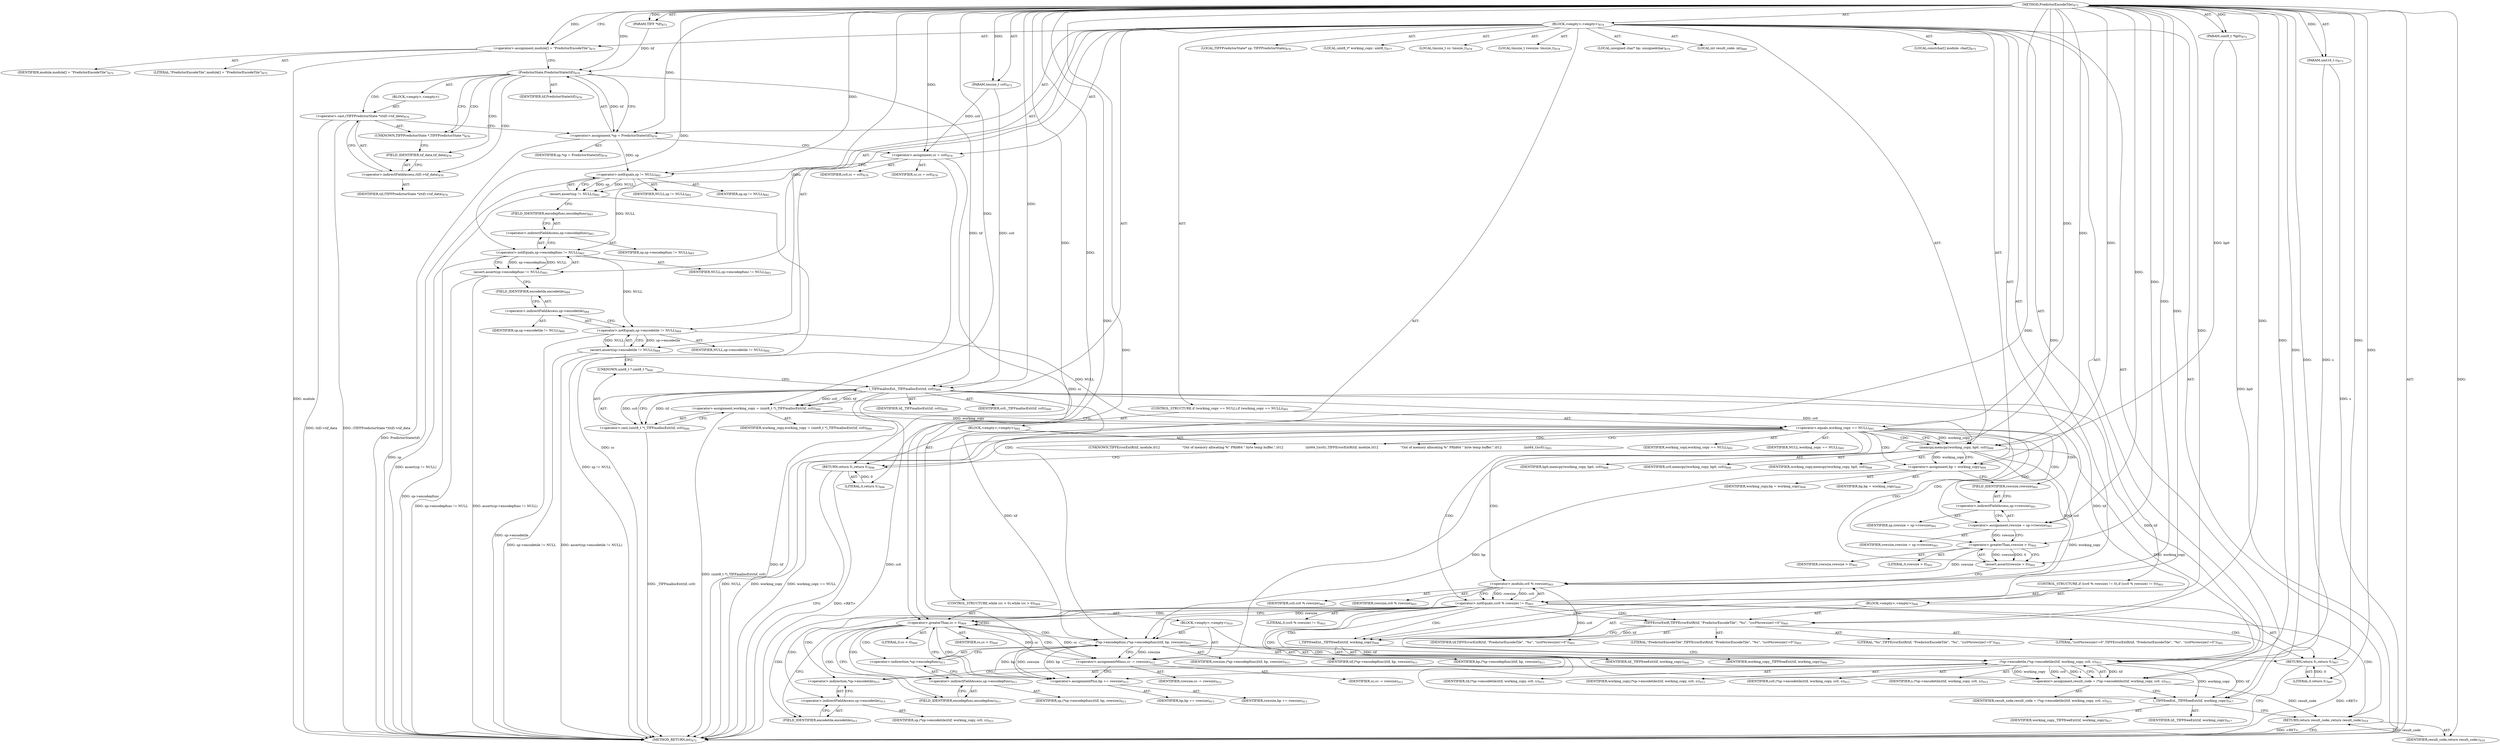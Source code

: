 digraph "PredictorEncodeTile" {  
"39104" [label = <(METHOD,PredictorEncodeTile)<SUB>872</SUB>> ]
"39105" [label = <(PARAM,TIFF *tif)<SUB>872</SUB>> ]
"39106" [label = <(PARAM,uint8_t *bp0)<SUB>872</SUB>> ]
"39107" [label = <(PARAM,tmsize_t cc0)<SUB>872</SUB>> ]
"39108" [label = <(PARAM,uint16_t s)<SUB>873</SUB>> ]
"39109" [label = <(BLOCK,&lt;empty&gt;,&lt;empty&gt;)<SUB>874</SUB>> ]
"39110" [label = <(LOCAL,constchar[] module: char[])<SUB>875</SUB>> ]
"39111" [label = <(&lt;operator&gt;.assignment,module[] = &quot;PredictorEncodeTile&quot;)<SUB>875</SUB>> ]
"39112" [label = <(IDENTIFIER,module,module[] = &quot;PredictorEncodeTile&quot;)<SUB>875</SUB>> ]
"39113" [label = <(LITERAL,&quot;PredictorEncodeTile&quot;,module[] = &quot;PredictorEncodeTile&quot;)<SUB>875</SUB>> ]
"39114" [label = <(LOCAL,TIFFPredictorState* sp: TIFFPredictorState)<SUB>876</SUB>> ]
"39115" [label = <(&lt;operator&gt;.assignment,*sp = PredictorState(tif))<SUB>876</SUB>> ]
"39116" [label = <(IDENTIFIER,sp,*sp = PredictorState(tif))<SUB>876</SUB>> ]
"39117" [label = <(PredictorState,PredictorState(tif))<SUB>876</SUB>> ]
"39118" [label = <(IDENTIFIER,tif,PredictorState(tif))<SUB>876</SUB>> ]
"39119" [label = <(BLOCK,&lt;empty&gt;,&lt;empty&gt;)> ]
"39120" [label = <(&lt;operator&gt;.cast,(TIFFPredictorState *)(tif)-&gt;tif_data)<SUB>876</SUB>> ]
"39121" [label = <(UNKNOWN,TIFFPredictorState *,TIFFPredictorState *)<SUB>876</SUB>> ]
"39122" [label = <(&lt;operator&gt;.indirectFieldAccess,(tif)-&gt;tif_data)<SUB>876</SUB>> ]
"39123" [label = <(IDENTIFIER,tif,(TIFFPredictorState *)(tif)-&gt;tif_data)<SUB>876</SUB>> ]
"39124" [label = <(FIELD_IDENTIFIER,tif_data,tif_data)<SUB>876</SUB>> ]
"39125" [label = <(LOCAL,uint8_t* working_copy: uint8_t)<SUB>877</SUB>> ]
"39126" [label = <(LOCAL,tmsize_t cc: tmsize_t)<SUB>878</SUB>> ]
"39127" [label = <(LOCAL,tmsize_t rowsize: tmsize_t)<SUB>878</SUB>> ]
"39128" [label = <(&lt;operator&gt;.assignment,cc = cc0)<SUB>878</SUB>> ]
"39129" [label = <(IDENTIFIER,cc,cc = cc0)<SUB>878</SUB>> ]
"39130" [label = <(IDENTIFIER,cc0,cc = cc0)<SUB>878</SUB>> ]
"39131" [label = <(LOCAL,unsigned char* bp: unsignedchar)<SUB>879</SUB>> ]
"39132" [label = <(LOCAL,int result_code: int)<SUB>880</SUB>> ]
"39133" [label = <(assert,assert(sp != NULL))<SUB>882</SUB>> ]
"39134" [label = <(&lt;operator&gt;.notEquals,sp != NULL)<SUB>882</SUB>> ]
"39135" [label = <(IDENTIFIER,sp,sp != NULL)<SUB>882</SUB>> ]
"39136" [label = <(IDENTIFIER,NULL,sp != NULL)<SUB>882</SUB>> ]
"39137" [label = <(assert,assert(sp-&gt;encodepfunc != NULL))<SUB>883</SUB>> ]
"39138" [label = <(&lt;operator&gt;.notEquals,sp-&gt;encodepfunc != NULL)<SUB>883</SUB>> ]
"39139" [label = <(&lt;operator&gt;.indirectFieldAccess,sp-&gt;encodepfunc)<SUB>883</SUB>> ]
"39140" [label = <(IDENTIFIER,sp,sp-&gt;encodepfunc != NULL)<SUB>883</SUB>> ]
"39141" [label = <(FIELD_IDENTIFIER,encodepfunc,encodepfunc)<SUB>883</SUB>> ]
"39142" [label = <(IDENTIFIER,NULL,sp-&gt;encodepfunc != NULL)<SUB>883</SUB>> ]
"39143" [label = <(assert,assert(sp-&gt;encodetile != NULL))<SUB>884</SUB>> ]
"39144" [label = <(&lt;operator&gt;.notEquals,sp-&gt;encodetile != NULL)<SUB>884</SUB>> ]
"39145" [label = <(&lt;operator&gt;.indirectFieldAccess,sp-&gt;encodetile)<SUB>884</SUB>> ]
"39146" [label = <(IDENTIFIER,sp,sp-&gt;encodetile != NULL)<SUB>884</SUB>> ]
"39147" [label = <(FIELD_IDENTIFIER,encodetile,encodetile)<SUB>884</SUB>> ]
"39148" [label = <(IDENTIFIER,NULL,sp-&gt;encodetile != NULL)<SUB>884</SUB>> ]
"39149" [label = <(&lt;operator&gt;.assignment,working_copy = (uint8_t *)_TIFFmallocExt(tif, cc0))<SUB>890</SUB>> ]
"39150" [label = <(IDENTIFIER,working_copy,working_copy = (uint8_t *)_TIFFmallocExt(tif, cc0))<SUB>890</SUB>> ]
"39151" [label = <(&lt;operator&gt;.cast,(uint8_t *)_TIFFmallocExt(tif, cc0))<SUB>890</SUB>> ]
"39152" [label = <(UNKNOWN,uint8_t *,uint8_t *)<SUB>890</SUB>> ]
"39153" [label = <(_TIFFmallocExt,_TIFFmallocExt(tif, cc0))<SUB>890</SUB>> ]
"39154" [label = <(IDENTIFIER,tif,_TIFFmallocExt(tif, cc0))<SUB>890</SUB>> ]
"39155" [label = <(IDENTIFIER,cc0,_TIFFmallocExt(tif, cc0))<SUB>890</SUB>> ]
"39156" [label = <(CONTROL_STRUCTURE,if (working_copy == NULL),if (working_copy == NULL))<SUB>891</SUB>> ]
"39157" [label = <(&lt;operator&gt;.equals,working_copy == NULL)<SUB>891</SUB>> ]
"39158" [label = <(IDENTIFIER,working_copy,working_copy == NULL)<SUB>891</SUB>> ]
"39159" [label = <(IDENTIFIER,NULL,working_copy == NULL)<SUB>891</SUB>> ]
"39160" [label = <(BLOCK,&lt;empty&gt;,&lt;empty&gt;)<SUB>892</SUB>> ]
"39161" [label = <(UNKNOWN,TIFFErrorExtR(tif, module,\012                      &quot;Out of memory allocating %&quot; PRId64 &quot; byte temp buffer.&quot;,\012                      (int64_t)cc0);,TIFFErrorExtR(tif, module,\012                      &quot;Out of memory allocating %&quot; PRId64 &quot; byte temp buffer.&quot;,\012                      (int64_t)cc0);)<SUB>893</SUB>> ]
"39162" [label = <(RETURN,return 0;,return 0;)<SUB>896</SUB>> ]
"39163" [label = <(LITERAL,0,return 0;)<SUB>896</SUB>> ]
"39164" [label = <(memcpy,memcpy(working_copy, bp0, cc0))<SUB>898</SUB>> ]
"39165" [label = <(IDENTIFIER,working_copy,memcpy(working_copy, bp0, cc0))<SUB>898</SUB>> ]
"39166" [label = <(IDENTIFIER,bp0,memcpy(working_copy, bp0, cc0))<SUB>898</SUB>> ]
"39167" [label = <(IDENTIFIER,cc0,memcpy(working_copy, bp0, cc0))<SUB>898</SUB>> ]
"39168" [label = <(&lt;operator&gt;.assignment,bp = working_copy)<SUB>899</SUB>> ]
"39169" [label = <(IDENTIFIER,bp,bp = working_copy)<SUB>899</SUB>> ]
"39170" [label = <(IDENTIFIER,working_copy,bp = working_copy)<SUB>899</SUB>> ]
"39171" [label = <(&lt;operator&gt;.assignment,rowsize = sp-&gt;rowsize)<SUB>901</SUB>> ]
"39172" [label = <(IDENTIFIER,rowsize,rowsize = sp-&gt;rowsize)<SUB>901</SUB>> ]
"39173" [label = <(&lt;operator&gt;.indirectFieldAccess,sp-&gt;rowsize)<SUB>901</SUB>> ]
"39174" [label = <(IDENTIFIER,sp,rowsize = sp-&gt;rowsize)<SUB>901</SUB>> ]
"39175" [label = <(FIELD_IDENTIFIER,rowsize,rowsize)<SUB>901</SUB>> ]
"39176" [label = <(assert,assert(rowsize &gt; 0))<SUB>902</SUB>> ]
"39177" [label = <(&lt;operator&gt;.greaterThan,rowsize &gt; 0)<SUB>902</SUB>> ]
"39178" [label = <(IDENTIFIER,rowsize,rowsize &gt; 0)<SUB>902</SUB>> ]
"39179" [label = <(LITERAL,0,rowsize &gt; 0)<SUB>902</SUB>> ]
"39180" [label = <(CONTROL_STRUCTURE,if ((cc0 % rowsize) != 0),if ((cc0 % rowsize) != 0))<SUB>903</SUB>> ]
"39181" [label = <(&lt;operator&gt;.notEquals,(cc0 % rowsize) != 0)<SUB>903</SUB>> ]
"39182" [label = <(&lt;operator&gt;.modulo,cc0 % rowsize)<SUB>903</SUB>> ]
"39183" [label = <(IDENTIFIER,cc0,cc0 % rowsize)<SUB>903</SUB>> ]
"39184" [label = <(IDENTIFIER,rowsize,cc0 % rowsize)<SUB>903</SUB>> ]
"39185" [label = <(LITERAL,0,(cc0 % rowsize) != 0)<SUB>903</SUB>> ]
"39186" [label = <(BLOCK,&lt;empty&gt;,&lt;empty&gt;)<SUB>904</SUB>> ]
"39187" [label = <(TIFFErrorExtR,TIFFErrorExtR(tif, &quot;PredictorEncodeTile&quot;, &quot;%s&quot;, &quot;(cc0%rowsize)!=0&quot;))<SUB>905</SUB>> ]
"39188" [label = <(IDENTIFIER,tif,TIFFErrorExtR(tif, &quot;PredictorEncodeTile&quot;, &quot;%s&quot;, &quot;(cc0%rowsize)!=0&quot;))<SUB>905</SUB>> ]
"39189" [label = <(LITERAL,&quot;PredictorEncodeTile&quot;,TIFFErrorExtR(tif, &quot;PredictorEncodeTile&quot;, &quot;%s&quot;, &quot;(cc0%rowsize)!=0&quot;))<SUB>905</SUB>> ]
"39190" [label = <(LITERAL,&quot;%s&quot;,TIFFErrorExtR(tif, &quot;PredictorEncodeTile&quot;, &quot;%s&quot;, &quot;(cc0%rowsize)!=0&quot;))<SUB>905</SUB>> ]
"39191" [label = <(LITERAL,&quot;(cc0%rowsize)!=0&quot;,TIFFErrorExtR(tif, &quot;PredictorEncodeTile&quot;, &quot;%s&quot;, &quot;(cc0%rowsize)!=0&quot;))<SUB>905</SUB>> ]
"39192" [label = <(_TIFFfreeExt,_TIFFfreeExt(tif, working_copy))<SUB>906</SUB>> ]
"39193" [label = <(IDENTIFIER,tif,_TIFFfreeExt(tif, working_copy))<SUB>906</SUB>> ]
"39194" [label = <(IDENTIFIER,working_copy,_TIFFfreeExt(tif, working_copy))<SUB>906</SUB>> ]
"39195" [label = <(RETURN,return 0;,return 0;)<SUB>907</SUB>> ]
"39196" [label = <(LITERAL,0,return 0;)<SUB>907</SUB>> ]
"39197" [label = <(CONTROL_STRUCTURE,while (cc &gt; 0),while (cc &gt; 0))<SUB>909</SUB>> ]
"39198" [label = <(&lt;operator&gt;.greaterThan,cc &gt; 0)<SUB>909</SUB>> ]
"39199" [label = <(IDENTIFIER,cc,cc &gt; 0)<SUB>909</SUB>> ]
"39200" [label = <(LITERAL,0,cc &gt; 0)<SUB>909</SUB>> ]
"39201" [label = <(BLOCK,&lt;empty&gt;,&lt;empty&gt;)<SUB>910</SUB>> ]
"39202" [label = <(*sp-&gt;encodepfunc,(*sp-&gt;encodepfunc)(tif, bp, rowsize))<SUB>911</SUB>> ]
"39203" [label = <(&lt;operator&gt;.indirection,*sp-&gt;encodepfunc)<SUB>911</SUB>> ]
"39204" [label = <(&lt;operator&gt;.indirectFieldAccess,sp-&gt;encodepfunc)<SUB>911</SUB>> ]
"39205" [label = <(IDENTIFIER,sp,(*sp-&gt;encodepfunc)(tif, bp, rowsize))<SUB>911</SUB>> ]
"39206" [label = <(FIELD_IDENTIFIER,encodepfunc,encodepfunc)<SUB>911</SUB>> ]
"39207" [label = <(IDENTIFIER,tif,(*sp-&gt;encodepfunc)(tif, bp, rowsize))<SUB>911</SUB>> ]
"39208" [label = <(IDENTIFIER,bp,(*sp-&gt;encodepfunc)(tif, bp, rowsize))<SUB>911</SUB>> ]
"39209" [label = <(IDENTIFIER,rowsize,(*sp-&gt;encodepfunc)(tif, bp, rowsize))<SUB>911</SUB>> ]
"39210" [label = <(&lt;operator&gt;.assignmentMinus,cc -= rowsize)<SUB>912</SUB>> ]
"39211" [label = <(IDENTIFIER,cc,cc -= rowsize)<SUB>912</SUB>> ]
"39212" [label = <(IDENTIFIER,rowsize,cc -= rowsize)<SUB>912</SUB>> ]
"39213" [label = <(&lt;operator&gt;.assignmentPlus,bp += rowsize)<SUB>913</SUB>> ]
"39214" [label = <(IDENTIFIER,bp,bp += rowsize)<SUB>913</SUB>> ]
"39215" [label = <(IDENTIFIER,rowsize,bp += rowsize)<SUB>913</SUB>> ]
"39216" [label = <(&lt;operator&gt;.assignment,result_code = (*sp-&gt;encodetile)(tif, working_copy, cc0, s))<SUB>915</SUB>> ]
"39217" [label = <(IDENTIFIER,result_code,result_code = (*sp-&gt;encodetile)(tif, working_copy, cc0, s))<SUB>915</SUB>> ]
"39218" [label = <(*sp-&gt;encodetile,(*sp-&gt;encodetile)(tif, working_copy, cc0, s))<SUB>915</SUB>> ]
"39219" [label = <(&lt;operator&gt;.indirection,*sp-&gt;encodetile)<SUB>915</SUB>> ]
"39220" [label = <(&lt;operator&gt;.indirectFieldAccess,sp-&gt;encodetile)<SUB>915</SUB>> ]
"39221" [label = <(IDENTIFIER,sp,(*sp-&gt;encodetile)(tif, working_copy, cc0, s))<SUB>915</SUB>> ]
"39222" [label = <(FIELD_IDENTIFIER,encodetile,encodetile)<SUB>915</SUB>> ]
"39223" [label = <(IDENTIFIER,tif,(*sp-&gt;encodetile)(tif, working_copy, cc0, s))<SUB>915</SUB>> ]
"39224" [label = <(IDENTIFIER,working_copy,(*sp-&gt;encodetile)(tif, working_copy, cc0, s))<SUB>915</SUB>> ]
"39225" [label = <(IDENTIFIER,cc0,(*sp-&gt;encodetile)(tif, working_copy, cc0, s))<SUB>915</SUB>> ]
"39226" [label = <(IDENTIFIER,s,(*sp-&gt;encodetile)(tif, working_copy, cc0, s))<SUB>915</SUB>> ]
"39227" [label = <(_TIFFfreeExt,_TIFFfreeExt(tif, working_copy))<SUB>917</SUB>> ]
"39228" [label = <(IDENTIFIER,tif,_TIFFfreeExt(tif, working_copy))<SUB>917</SUB>> ]
"39229" [label = <(IDENTIFIER,working_copy,_TIFFfreeExt(tif, working_copy))<SUB>917</SUB>> ]
"39230" [label = <(RETURN,return result_code;,return result_code;)<SUB>919</SUB>> ]
"39231" [label = <(IDENTIFIER,result_code,return result_code;)<SUB>919</SUB>> ]
"39232" [label = <(METHOD_RETURN,int)<SUB>872</SUB>> ]
  "39104" -> "39105"  [ label = "AST: "] 
  "39104" -> "39106"  [ label = "AST: "] 
  "39104" -> "39107"  [ label = "AST: "] 
  "39104" -> "39108"  [ label = "AST: "] 
  "39104" -> "39109"  [ label = "AST: "] 
  "39104" -> "39232"  [ label = "AST: "] 
  "39109" -> "39110"  [ label = "AST: "] 
  "39109" -> "39111"  [ label = "AST: "] 
  "39109" -> "39114"  [ label = "AST: "] 
  "39109" -> "39115"  [ label = "AST: "] 
  "39109" -> "39125"  [ label = "AST: "] 
  "39109" -> "39126"  [ label = "AST: "] 
  "39109" -> "39127"  [ label = "AST: "] 
  "39109" -> "39128"  [ label = "AST: "] 
  "39109" -> "39131"  [ label = "AST: "] 
  "39109" -> "39132"  [ label = "AST: "] 
  "39109" -> "39133"  [ label = "AST: "] 
  "39109" -> "39137"  [ label = "AST: "] 
  "39109" -> "39143"  [ label = "AST: "] 
  "39109" -> "39149"  [ label = "AST: "] 
  "39109" -> "39156"  [ label = "AST: "] 
  "39109" -> "39164"  [ label = "AST: "] 
  "39109" -> "39168"  [ label = "AST: "] 
  "39109" -> "39171"  [ label = "AST: "] 
  "39109" -> "39176"  [ label = "AST: "] 
  "39109" -> "39180"  [ label = "AST: "] 
  "39109" -> "39197"  [ label = "AST: "] 
  "39109" -> "39216"  [ label = "AST: "] 
  "39109" -> "39227"  [ label = "AST: "] 
  "39109" -> "39230"  [ label = "AST: "] 
  "39111" -> "39112"  [ label = "AST: "] 
  "39111" -> "39113"  [ label = "AST: "] 
  "39115" -> "39116"  [ label = "AST: "] 
  "39115" -> "39117"  [ label = "AST: "] 
  "39117" -> "39118"  [ label = "AST: "] 
  "39117" -> "39119"  [ label = "AST: "] 
  "39119" -> "39120"  [ label = "AST: "] 
  "39120" -> "39121"  [ label = "AST: "] 
  "39120" -> "39122"  [ label = "AST: "] 
  "39122" -> "39123"  [ label = "AST: "] 
  "39122" -> "39124"  [ label = "AST: "] 
  "39128" -> "39129"  [ label = "AST: "] 
  "39128" -> "39130"  [ label = "AST: "] 
  "39133" -> "39134"  [ label = "AST: "] 
  "39134" -> "39135"  [ label = "AST: "] 
  "39134" -> "39136"  [ label = "AST: "] 
  "39137" -> "39138"  [ label = "AST: "] 
  "39138" -> "39139"  [ label = "AST: "] 
  "39138" -> "39142"  [ label = "AST: "] 
  "39139" -> "39140"  [ label = "AST: "] 
  "39139" -> "39141"  [ label = "AST: "] 
  "39143" -> "39144"  [ label = "AST: "] 
  "39144" -> "39145"  [ label = "AST: "] 
  "39144" -> "39148"  [ label = "AST: "] 
  "39145" -> "39146"  [ label = "AST: "] 
  "39145" -> "39147"  [ label = "AST: "] 
  "39149" -> "39150"  [ label = "AST: "] 
  "39149" -> "39151"  [ label = "AST: "] 
  "39151" -> "39152"  [ label = "AST: "] 
  "39151" -> "39153"  [ label = "AST: "] 
  "39153" -> "39154"  [ label = "AST: "] 
  "39153" -> "39155"  [ label = "AST: "] 
  "39156" -> "39157"  [ label = "AST: "] 
  "39156" -> "39160"  [ label = "AST: "] 
  "39157" -> "39158"  [ label = "AST: "] 
  "39157" -> "39159"  [ label = "AST: "] 
  "39160" -> "39161"  [ label = "AST: "] 
  "39160" -> "39162"  [ label = "AST: "] 
  "39162" -> "39163"  [ label = "AST: "] 
  "39164" -> "39165"  [ label = "AST: "] 
  "39164" -> "39166"  [ label = "AST: "] 
  "39164" -> "39167"  [ label = "AST: "] 
  "39168" -> "39169"  [ label = "AST: "] 
  "39168" -> "39170"  [ label = "AST: "] 
  "39171" -> "39172"  [ label = "AST: "] 
  "39171" -> "39173"  [ label = "AST: "] 
  "39173" -> "39174"  [ label = "AST: "] 
  "39173" -> "39175"  [ label = "AST: "] 
  "39176" -> "39177"  [ label = "AST: "] 
  "39177" -> "39178"  [ label = "AST: "] 
  "39177" -> "39179"  [ label = "AST: "] 
  "39180" -> "39181"  [ label = "AST: "] 
  "39180" -> "39186"  [ label = "AST: "] 
  "39181" -> "39182"  [ label = "AST: "] 
  "39181" -> "39185"  [ label = "AST: "] 
  "39182" -> "39183"  [ label = "AST: "] 
  "39182" -> "39184"  [ label = "AST: "] 
  "39186" -> "39187"  [ label = "AST: "] 
  "39186" -> "39192"  [ label = "AST: "] 
  "39186" -> "39195"  [ label = "AST: "] 
  "39187" -> "39188"  [ label = "AST: "] 
  "39187" -> "39189"  [ label = "AST: "] 
  "39187" -> "39190"  [ label = "AST: "] 
  "39187" -> "39191"  [ label = "AST: "] 
  "39192" -> "39193"  [ label = "AST: "] 
  "39192" -> "39194"  [ label = "AST: "] 
  "39195" -> "39196"  [ label = "AST: "] 
  "39197" -> "39198"  [ label = "AST: "] 
  "39197" -> "39201"  [ label = "AST: "] 
  "39198" -> "39199"  [ label = "AST: "] 
  "39198" -> "39200"  [ label = "AST: "] 
  "39201" -> "39202"  [ label = "AST: "] 
  "39201" -> "39210"  [ label = "AST: "] 
  "39201" -> "39213"  [ label = "AST: "] 
  "39202" -> "39203"  [ label = "AST: "] 
  "39202" -> "39207"  [ label = "AST: "] 
  "39202" -> "39208"  [ label = "AST: "] 
  "39202" -> "39209"  [ label = "AST: "] 
  "39203" -> "39204"  [ label = "AST: "] 
  "39204" -> "39205"  [ label = "AST: "] 
  "39204" -> "39206"  [ label = "AST: "] 
  "39210" -> "39211"  [ label = "AST: "] 
  "39210" -> "39212"  [ label = "AST: "] 
  "39213" -> "39214"  [ label = "AST: "] 
  "39213" -> "39215"  [ label = "AST: "] 
  "39216" -> "39217"  [ label = "AST: "] 
  "39216" -> "39218"  [ label = "AST: "] 
  "39218" -> "39219"  [ label = "AST: "] 
  "39218" -> "39223"  [ label = "AST: "] 
  "39218" -> "39224"  [ label = "AST: "] 
  "39218" -> "39225"  [ label = "AST: "] 
  "39218" -> "39226"  [ label = "AST: "] 
  "39219" -> "39220"  [ label = "AST: "] 
  "39220" -> "39221"  [ label = "AST: "] 
  "39220" -> "39222"  [ label = "AST: "] 
  "39227" -> "39228"  [ label = "AST: "] 
  "39227" -> "39229"  [ label = "AST: "] 
  "39230" -> "39231"  [ label = "AST: "] 
  "39111" -> "39117"  [ label = "CFG: "] 
  "39115" -> "39128"  [ label = "CFG: "] 
  "39128" -> "39134"  [ label = "CFG: "] 
  "39133" -> "39141"  [ label = "CFG: "] 
  "39137" -> "39147"  [ label = "CFG: "] 
  "39143" -> "39152"  [ label = "CFG: "] 
  "39149" -> "39157"  [ label = "CFG: "] 
  "39164" -> "39168"  [ label = "CFG: "] 
  "39168" -> "39175"  [ label = "CFG: "] 
  "39171" -> "39177"  [ label = "CFG: "] 
  "39176" -> "39182"  [ label = "CFG: "] 
  "39216" -> "39227"  [ label = "CFG: "] 
  "39227" -> "39230"  [ label = "CFG: "] 
  "39230" -> "39232"  [ label = "CFG: "] 
  "39117" -> "39121"  [ label = "CFG: "] 
  "39117" -> "39115"  [ label = "CFG: "] 
  "39134" -> "39133"  [ label = "CFG: "] 
  "39138" -> "39137"  [ label = "CFG: "] 
  "39144" -> "39143"  [ label = "CFG: "] 
  "39151" -> "39149"  [ label = "CFG: "] 
  "39157" -> "39161"  [ label = "CFG: "] 
  "39157" -> "39164"  [ label = "CFG: "] 
  "39173" -> "39171"  [ label = "CFG: "] 
  "39177" -> "39176"  [ label = "CFG: "] 
  "39181" -> "39187"  [ label = "CFG: "] 
  "39181" -> "39198"  [ label = "CFG: "] 
  "39198" -> "39206"  [ label = "CFG: "] 
  "39198" -> "39222"  [ label = "CFG: "] 
  "39218" -> "39216"  [ label = "CFG: "] 
  "39139" -> "39138"  [ label = "CFG: "] 
  "39145" -> "39144"  [ label = "CFG: "] 
  "39152" -> "39153"  [ label = "CFG: "] 
  "39153" -> "39151"  [ label = "CFG: "] 
  "39161" -> "39162"  [ label = "CFG: "] 
  "39162" -> "39232"  [ label = "CFG: "] 
  "39175" -> "39173"  [ label = "CFG: "] 
  "39182" -> "39181"  [ label = "CFG: "] 
  "39187" -> "39192"  [ label = "CFG: "] 
  "39192" -> "39195"  [ label = "CFG: "] 
  "39195" -> "39232"  [ label = "CFG: "] 
  "39202" -> "39210"  [ label = "CFG: "] 
  "39210" -> "39213"  [ label = "CFG: "] 
  "39213" -> "39198"  [ label = "CFG: "] 
  "39219" -> "39218"  [ label = "CFG: "] 
  "39120" -> "39115"  [ label = "CFG: "] 
  "39141" -> "39139"  [ label = "CFG: "] 
  "39147" -> "39145"  [ label = "CFG: "] 
  "39203" -> "39202"  [ label = "CFG: "] 
  "39220" -> "39219"  [ label = "CFG: "] 
  "39121" -> "39124"  [ label = "CFG: "] 
  "39122" -> "39120"  [ label = "CFG: "] 
  "39204" -> "39203"  [ label = "CFG: "] 
  "39222" -> "39220"  [ label = "CFG: "] 
  "39124" -> "39122"  [ label = "CFG: "] 
  "39206" -> "39204"  [ label = "CFG: "] 
  "39104" -> "39111"  [ label = "CFG: "] 
  "39162" -> "39232"  [ label = "DDG: &lt;RET&gt;"] 
  "39230" -> "39232"  [ label = "DDG: &lt;RET&gt;"] 
  "39195" -> "39232"  [ label = "DDG: &lt;RET&gt;"] 
  "39106" -> "39232"  [ label = "DDG: bp0"] 
  "39108" -> "39232"  [ label = "DDG: s"] 
  "39111" -> "39232"  [ label = "DDG: module"] 
  "39115" -> "39232"  [ label = "DDG: PredictorState(tif)"] 
  "39120" -> "39232"  [ label = "DDG: (tif)-&gt;tif_data"] 
  "39120" -> "39232"  [ label = "DDG: (TIFFPredictorState *)(tif)-&gt;tif_data"] 
  "39128" -> "39232"  [ label = "DDG: cc"] 
  "39134" -> "39232"  [ label = "DDG: sp"] 
  "39133" -> "39232"  [ label = "DDG: sp != NULL"] 
  "39133" -> "39232"  [ label = "DDG: assert(sp != NULL)"] 
  "39138" -> "39232"  [ label = "DDG: sp-&gt;encodepfunc"] 
  "39137" -> "39232"  [ label = "DDG: sp-&gt;encodepfunc != NULL"] 
  "39137" -> "39232"  [ label = "DDG: assert(sp-&gt;encodepfunc != NULL)"] 
  "39144" -> "39232"  [ label = "DDG: sp-&gt;encodetile"] 
  "39143" -> "39232"  [ label = "DDG: sp-&gt;encodetile != NULL"] 
  "39143" -> "39232"  [ label = "DDG: assert(sp-&gt;encodetile != NULL)"] 
  "39153" -> "39232"  [ label = "DDG: tif"] 
  "39153" -> "39232"  [ label = "DDG: cc0"] 
  "39151" -> "39232"  [ label = "DDG: _TIFFmallocExt(tif, cc0)"] 
  "39149" -> "39232"  [ label = "DDG: (uint8_t *)_TIFFmallocExt(tif, cc0)"] 
  "39157" -> "39232"  [ label = "DDG: working_copy"] 
  "39157" -> "39232"  [ label = "DDG: NULL"] 
  "39157" -> "39232"  [ label = "DDG: working_copy == NULL"] 
  "39104" -> "39105"  [ label = "DDG: "] 
  "39104" -> "39106"  [ label = "DDG: "] 
  "39104" -> "39107"  [ label = "DDG: "] 
  "39104" -> "39108"  [ label = "DDG: "] 
  "39104" -> "39111"  [ label = "DDG: "] 
  "39117" -> "39115"  [ label = "DDG: tif"] 
  "39107" -> "39128"  [ label = "DDG: cc0"] 
  "39104" -> "39128"  [ label = "DDG: "] 
  "39153" -> "39149"  [ label = "DDG: tif"] 
  "39153" -> "39149"  [ label = "DDG: cc0"] 
  "39164" -> "39168"  [ label = "DDG: working_copy"] 
  "39104" -> "39168"  [ label = "DDG: "] 
  "39218" -> "39216"  [ label = "DDG: tif"] 
  "39218" -> "39216"  [ label = "DDG: working_copy"] 
  "39218" -> "39216"  [ label = "DDG: cc0"] 
  "39218" -> "39216"  [ label = "DDG: s"] 
  "39231" -> "39230"  [ label = "DDG: result_code"] 
  "39216" -> "39230"  [ label = "DDG: result_code"] 
  "39104" -> "39115"  [ label = "DDG: "] 
  "39134" -> "39133"  [ label = "DDG: sp"] 
  "39134" -> "39133"  [ label = "DDG: NULL"] 
  "39138" -> "39137"  [ label = "DDG: sp-&gt;encodepfunc"] 
  "39138" -> "39137"  [ label = "DDG: NULL"] 
  "39144" -> "39143"  [ label = "DDG: sp-&gt;encodetile"] 
  "39144" -> "39143"  [ label = "DDG: NULL"] 
  "39104" -> "39149"  [ label = "DDG: "] 
  "39157" -> "39164"  [ label = "DDG: working_copy"] 
  "39104" -> "39164"  [ label = "DDG: "] 
  "39106" -> "39164"  [ label = "DDG: bp0"] 
  "39153" -> "39164"  [ label = "DDG: cc0"] 
  "39104" -> "39171"  [ label = "DDG: "] 
  "39177" -> "39176"  [ label = "DDG: rowsize"] 
  "39177" -> "39176"  [ label = "DDG: 0"] 
  "39104" -> "39216"  [ label = "DDG: "] 
  "39218" -> "39227"  [ label = "DDG: tif"] 
  "39104" -> "39227"  [ label = "DDG: "] 
  "39218" -> "39227"  [ label = "DDG: working_copy"] 
  "39104" -> "39231"  [ label = "DDG: "] 
  "39105" -> "39117"  [ label = "DDG: tif"] 
  "39104" -> "39117"  [ label = "DDG: "] 
  "39115" -> "39134"  [ label = "DDG: sp"] 
  "39104" -> "39134"  [ label = "DDG: "] 
  "39134" -> "39138"  [ label = "DDG: NULL"] 
  "39104" -> "39138"  [ label = "DDG: "] 
  "39138" -> "39144"  [ label = "DDG: NULL"] 
  "39104" -> "39144"  [ label = "DDG: "] 
  "39153" -> "39151"  [ label = "DDG: tif"] 
  "39153" -> "39151"  [ label = "DDG: cc0"] 
  "39149" -> "39157"  [ label = "DDG: working_copy"] 
  "39104" -> "39157"  [ label = "DDG: "] 
  "39144" -> "39157"  [ label = "DDG: NULL"] 
  "39163" -> "39162"  [ label = "DDG: 0"] 
  "39104" -> "39162"  [ label = "DDG: "] 
  "39171" -> "39177"  [ label = "DDG: rowsize"] 
  "39104" -> "39177"  [ label = "DDG: "] 
  "39182" -> "39181"  [ label = "DDG: cc0"] 
  "39182" -> "39181"  [ label = "DDG: rowsize"] 
  "39104" -> "39181"  [ label = "DDG: "] 
  "39196" -> "39195"  [ label = "DDG: 0"] 
  "39104" -> "39195"  [ label = "DDG: "] 
  "39128" -> "39198"  [ label = "DDG: cc"] 
  "39210" -> "39198"  [ label = "DDG: cc"] 
  "39104" -> "39198"  [ label = "DDG: "] 
  "39202" -> "39210"  [ label = "DDG: rowsize"] 
  "39104" -> "39210"  [ label = "DDG: "] 
  "39104" -> "39213"  [ label = "DDG: "] 
  "39202" -> "39213"  [ label = "DDG: rowsize"] 
  "39153" -> "39218"  [ label = "DDG: tif"] 
  "39202" -> "39218"  [ label = "DDG: tif"] 
  "39104" -> "39218"  [ label = "DDG: "] 
  "39164" -> "39218"  [ label = "DDG: working_copy"] 
  "39182" -> "39218"  [ label = "DDG: cc0"] 
  "39108" -> "39218"  [ label = "DDG: s"] 
  "39117" -> "39153"  [ label = "DDG: tif"] 
  "39104" -> "39153"  [ label = "DDG: "] 
  "39107" -> "39153"  [ label = "DDG: cc0"] 
  "39104" -> "39163"  [ label = "DDG: "] 
  "39164" -> "39182"  [ label = "DDG: cc0"] 
  "39104" -> "39182"  [ label = "DDG: "] 
  "39177" -> "39182"  [ label = "DDG: rowsize"] 
  "39153" -> "39187"  [ label = "DDG: tif"] 
  "39104" -> "39187"  [ label = "DDG: "] 
  "39187" -> "39192"  [ label = "DDG: tif"] 
  "39104" -> "39192"  [ label = "DDG: "] 
  "39164" -> "39192"  [ label = "DDG: working_copy"] 
  "39104" -> "39196"  [ label = "DDG: "] 
  "39153" -> "39202"  [ label = "DDG: tif"] 
  "39104" -> "39202"  [ label = "DDG: "] 
  "39168" -> "39202"  [ label = "DDG: bp"] 
  "39213" -> "39202"  [ label = "DDG: bp"] 
  "39182" -> "39202"  [ label = "DDG: rowsize"] 
  "39198" -> "39210"  [ label = "DDG: cc"] 
  "39202" -> "39213"  [ label = "DDG: bp"] 
  "39117" -> "39122"  [ label = "CDG: "] 
  "39117" -> "39124"  [ label = "CDG: "] 
  "39117" -> "39121"  [ label = "CDG: "] 
  "39117" -> "39120"  [ label = "CDG: "] 
  "39157" -> "39177"  [ label = "CDG: "] 
  "39157" -> "39181"  [ label = "CDG: "] 
  "39157" -> "39171"  [ label = "CDG: "] 
  "39157" -> "39173"  [ label = "CDG: "] 
  "39157" -> "39162"  [ label = "CDG: "] 
  "39157" -> "39161"  [ label = "CDG: "] 
  "39157" -> "39182"  [ label = "CDG: "] 
  "39157" -> "39176"  [ label = "CDG: "] 
  "39157" -> "39168"  [ label = "CDG: "] 
  "39157" -> "39175"  [ label = "CDG: "] 
  "39157" -> "39164"  [ label = "CDG: "] 
  "39181" -> "39198"  [ label = "CDG: "] 
  "39181" -> "39218"  [ label = "CDG: "] 
  "39181" -> "39220"  [ label = "CDG: "] 
  "39181" -> "39216"  [ label = "CDG: "] 
  "39181" -> "39230"  [ label = "CDG: "] 
  "39181" -> "39187"  [ label = "CDG: "] 
  "39181" -> "39195"  [ label = "CDG: "] 
  "39181" -> "39222"  [ label = "CDG: "] 
  "39181" -> "39227"  [ label = "CDG: "] 
  "39181" -> "39219"  [ label = "CDG: "] 
  "39181" -> "39192"  [ label = "CDG: "] 
  "39198" -> "39198"  [ label = "CDG: "] 
  "39198" -> "39206"  [ label = "CDG: "] 
  "39198" -> "39202"  [ label = "CDG: "] 
  "39198" -> "39204"  [ label = "CDG: "] 
  "39198" -> "39210"  [ label = "CDG: "] 
  "39198" -> "39213"  [ label = "CDG: "] 
  "39198" -> "39203"  [ label = "CDG: "] 
}
